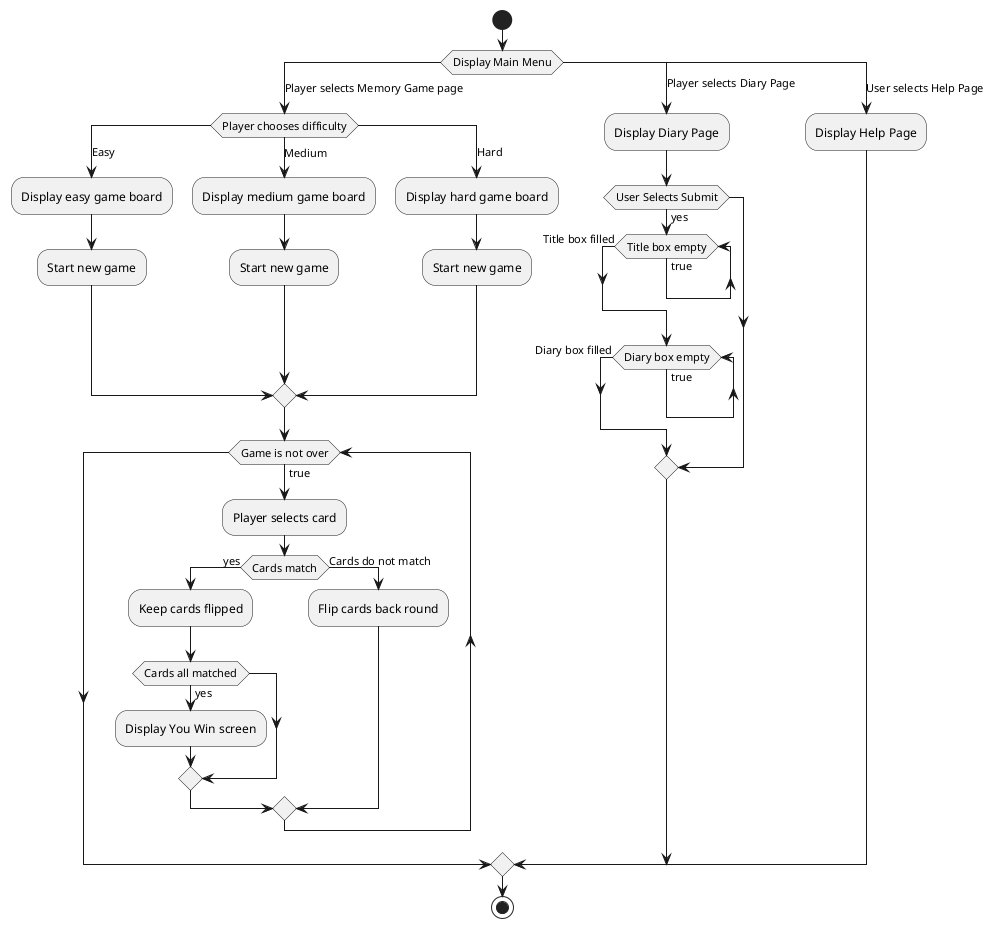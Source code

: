 @startuml Activity Diagram
start

switch (Display Main Menu)
   case (Player selects Memory Game page)
      switch (Player chooses difficulty)
         case (Easy)
            :Display easy game board;
            :Start new game;
         case (Medium)
            :Display medium game board;
            :Start new game;
         case (Hard)
            :Display hard game board;
            :Start new game;
      endswitch   
      while (Game is not over) is (true)
         :Player selects card;
         if (Cards match) then (yes)
            :Keep cards flipped;
            if (Cards all matched) then (yes)
               :Display You Win screen;
            endif
         else (Cards do not match)
            :Flip cards back round;
         endif
      endwhile
   case (Player selects Diary Page)
      :Display Diary Page;
      if (User Selects Submit) then (yes)
         while (Title box empty) is (true)
         endwhile (Title box filled)
         while (Diary box empty) is (true)
         endwhile (Diary box filled)
      endif
   case (User selects Help Page)
      :Display Help Page;
   endswitch
stop
@enduml
